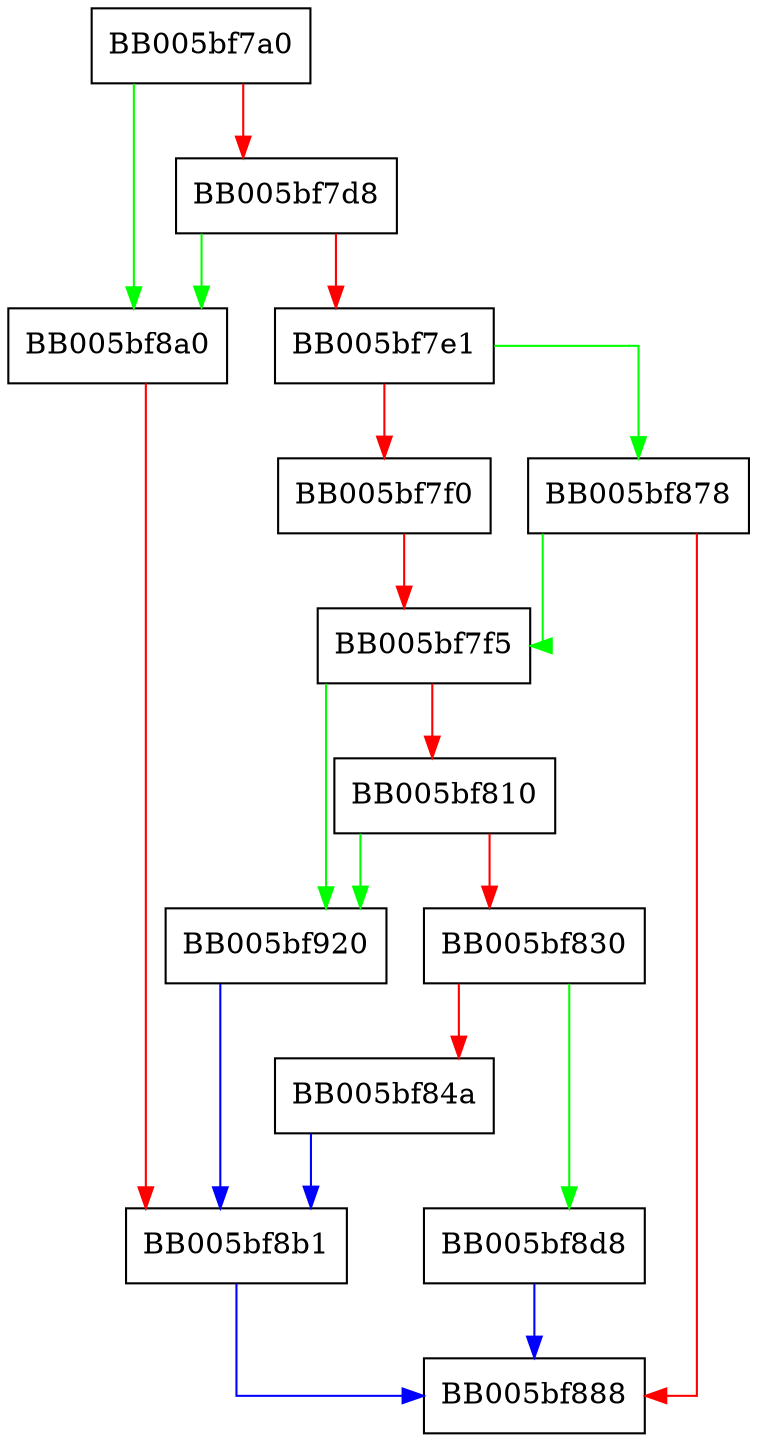 digraph evp_set_parsed_default_properties {
  node [shape="box"];
  graph [splines=ortho];
  BB005bf7a0 -> BB005bf8a0 [color="green"];
  BB005bf7a0 -> BB005bf7d8 [color="red"];
  BB005bf7d8 -> BB005bf8a0 [color="green"];
  BB005bf7d8 -> BB005bf7e1 [color="red"];
  BB005bf7e1 -> BB005bf878 [color="green"];
  BB005bf7e1 -> BB005bf7f0 [color="red"];
  BB005bf7f0 -> BB005bf7f5 [color="red"];
  BB005bf7f5 -> BB005bf920 [color="green"];
  BB005bf7f5 -> BB005bf810 [color="red"];
  BB005bf810 -> BB005bf920 [color="green"];
  BB005bf810 -> BB005bf830 [color="red"];
  BB005bf830 -> BB005bf8d8 [color="green"];
  BB005bf830 -> BB005bf84a [color="red"];
  BB005bf84a -> BB005bf8b1 [color="blue"];
  BB005bf878 -> BB005bf7f5 [color="green"];
  BB005bf878 -> BB005bf888 [color="red"];
  BB005bf8a0 -> BB005bf8b1 [color="red"];
  BB005bf8b1 -> BB005bf888 [color="blue"];
  BB005bf8d8 -> BB005bf888 [color="blue"];
  BB005bf920 -> BB005bf8b1 [color="blue"];
}